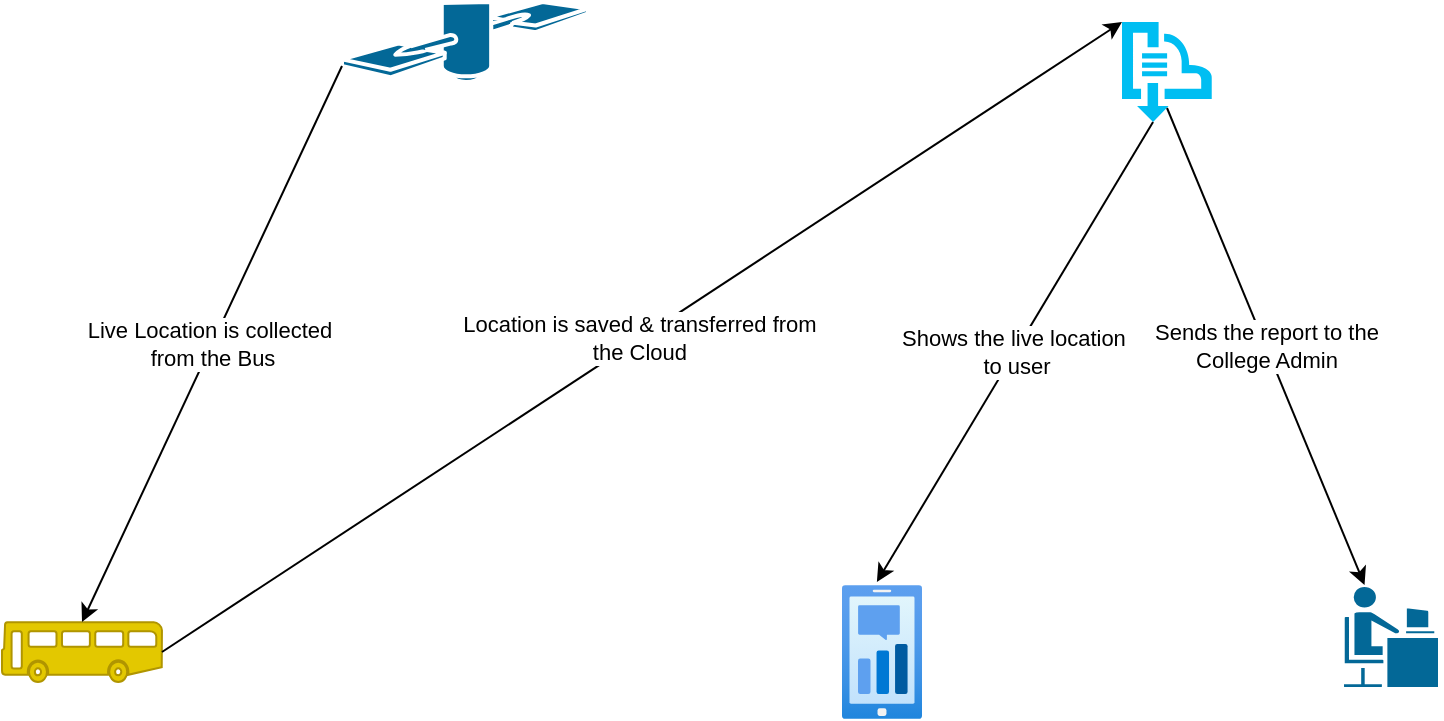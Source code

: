 <mxfile>
    <diagram id="hr-WVK5cU25oV03Hmg7i" name="Page-1">
        <mxGraphModel dx="528" dy="624" grid="1" gridSize="10" guides="1" tooltips="1" connect="1" arrows="1" fold="1" page="1" pageScale="1" pageWidth="827" pageHeight="1169" math="0" shadow="0">
            <root>
                <mxCell id="0"/>
                <mxCell id="1" parent="0"/>
                <mxCell id="2" value="" style="verticalLabelPosition=bottom;html=1;verticalAlign=top;align=center;strokeColor=none;fillColor=#00BEF2;shape=mxgraph.azure.service_bus;pointerEvents=1;" vertex="1" parent="1">
                    <mxGeometry x="640" y="90" width="45" height="50" as="geometry"/>
                </mxCell>
                <mxCell id="4" value="" style="shape=mxgraph.signs.transportation.bus_3;html=1;pointerEvents=1;fillColor=#e3c800;strokeColor=#B09500;verticalLabelPosition=bottom;verticalAlign=top;align=center;fontColor=#000000;" vertex="1" parent="1">
                    <mxGeometry x="80" y="390" width="80" height="30" as="geometry"/>
                </mxCell>
                <mxCell id="6" value="" style="shape=mxgraph.cisco.wireless.satellite;html=1;pointerEvents=1;dashed=0;fillColor=#036897;strokeColor=#ffffff;strokeWidth=2;verticalLabelPosition=bottom;verticalAlign=top;align=center;outlineConnect=0;" vertex="1" parent="1">
                    <mxGeometry x="250" y="80" width="123" height="40" as="geometry"/>
                </mxCell>
                <mxCell id="7" value="" style="shape=mxgraph.cisco.people.androgenous_person;html=1;pointerEvents=1;dashed=0;fillColor=#036897;strokeColor=#ffffff;strokeWidth=2;verticalLabelPosition=bottom;verticalAlign=top;align=center;outlineConnect=0;" vertex="1" parent="1">
                    <mxGeometry x="750" y="371.5" width="49" height="52" as="geometry"/>
                </mxCell>
                <mxCell id="11" value="" style="aspect=fixed;html=1;points=[];align=center;image;fontSize=12;image=img/lib/azure2/general/Mobile_Engagement.svg;" vertex="1" parent="1">
                    <mxGeometry x="500" y="371.5" width="40" height="67" as="geometry"/>
                </mxCell>
                <mxCell id="12" value="" style="endArrow=classic;html=1;exitX=0;exitY=0.8;exitDx=0;exitDy=0;exitPerimeter=0;entryX=0.5;entryY=0;entryDx=0;entryDy=0;entryPerimeter=0;" edge="1" parent="1" source="6" target="4">
                    <mxGeometry relative="1" as="geometry">
                        <mxPoint x="370" y="220" as="sourcePoint"/>
                        <mxPoint x="310" y="320" as="targetPoint"/>
                    </mxGeometry>
                </mxCell>
                <mxCell id="13" value="Live Location is collected&amp;nbsp;&lt;br&gt;from the Bus" style="edgeLabel;resizable=0;html=1;align=center;verticalAlign=middle;" connectable="0" vertex="1" parent="12">
                    <mxGeometry relative="1" as="geometry"/>
                </mxCell>
                <mxCell id="15" value="" style="endArrow=classic;html=1;entryX=0;entryY=0;entryDx=0;entryDy=0;entryPerimeter=0;exitX=1;exitY=0.5;exitDx=0;exitDy=0;exitPerimeter=0;" edge="1" parent="1" source="4" target="2">
                    <mxGeometry relative="1" as="geometry">
                        <mxPoint x="392" y="210" as="sourcePoint"/>
                        <mxPoint x="610" y="180" as="targetPoint"/>
                    </mxGeometry>
                </mxCell>
                <mxCell id="16" value="Location is saved &amp;amp; transferred from&amp;nbsp;&lt;br&gt;the Cloud&amp;nbsp;" style="edgeLabel;resizable=0;html=1;align=center;verticalAlign=middle;" connectable="0" vertex="1" parent="15">
                    <mxGeometry relative="1" as="geometry"/>
                </mxCell>
                <mxCell id="18" value="" style="endArrow=classic;html=1;entryX=0.436;entryY=-0.023;entryDx=0;entryDy=0;entryPerimeter=0;exitX=0.345;exitY=1;exitDx=0;exitDy=0;exitPerimeter=0;" edge="1" parent="1" source="2" target="11">
                    <mxGeometry relative="1" as="geometry">
                        <mxPoint x="370" y="220" as="sourcePoint"/>
                        <mxPoint x="470" y="220" as="targetPoint"/>
                    </mxGeometry>
                </mxCell>
                <mxCell id="19" value="Shows the live location&amp;nbsp;&lt;br&gt;to user" style="edgeLabel;resizable=0;html=1;align=center;verticalAlign=middle;" connectable="0" vertex="1" parent="18">
                    <mxGeometry relative="1" as="geometry"/>
                </mxCell>
                <mxCell id="21" value="" style="endArrow=classic;html=1;entryX=0.23;entryY=0;entryDx=0;entryDy=0;entryPerimeter=0;exitX=0.5;exitY=0.86;exitDx=0;exitDy=0;exitPerimeter=0;" edge="1" parent="1" source="2" target="7">
                    <mxGeometry relative="1" as="geometry">
                        <mxPoint x="370" y="210" as="sourcePoint"/>
                        <mxPoint x="470" y="210" as="targetPoint"/>
                    </mxGeometry>
                </mxCell>
                <mxCell id="22" value="Sends the report to the&lt;br&gt;College Admin" style="edgeLabel;resizable=0;html=1;align=center;verticalAlign=middle;" connectable="0" vertex="1" parent="21">
                    <mxGeometry relative="1" as="geometry"/>
                </mxCell>
            </root>
        </mxGraphModel>
    </diagram>
</mxfile>